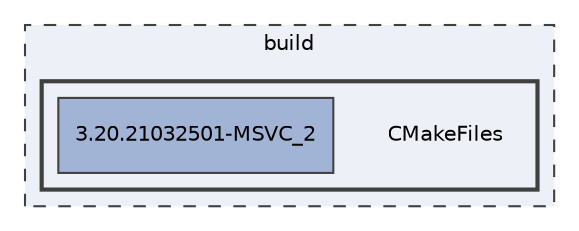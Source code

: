 digraph "build/CMakeFiles"
{
 // LATEX_PDF_SIZE
  edge [fontname="Helvetica",fontsize="10",labelfontname="Helvetica",labelfontsize="10"];
  node [fontname="Helvetica",fontsize="10",shape=record];
  compound=true
  subgraph clusterdir_4fef79e7177ba769987a8da36c892c5f {
    graph [ bgcolor="#edf0f7", pencolor="grey25", style="filled,dashed,", label="build", fontname="Helvetica", fontsize="10", URL="dir_4fef79e7177ba769987a8da36c892c5f.html"]
  subgraph clusterdir_63772b626f2709090f0bdca0f40827b4 {
    graph [ bgcolor="#edf0f7", pencolor="grey25", style="filled,bold,", label="", fontname="Helvetica", fontsize="10", URL="dir_63772b626f2709090f0bdca0f40827b4.html"]
    dir_63772b626f2709090f0bdca0f40827b4 [shape=plaintext, label="CMakeFiles"];
  dir_e66e03169dd2c630cd26c1d58ca429ae [shape=box, label="3.20.21032501-MSVC_2", style="filled,", fillcolor="#a2b4d6", color="grey25", URL="dir_e66e03169dd2c630cd26c1d58ca429ae.html"];
  }
  }
}
